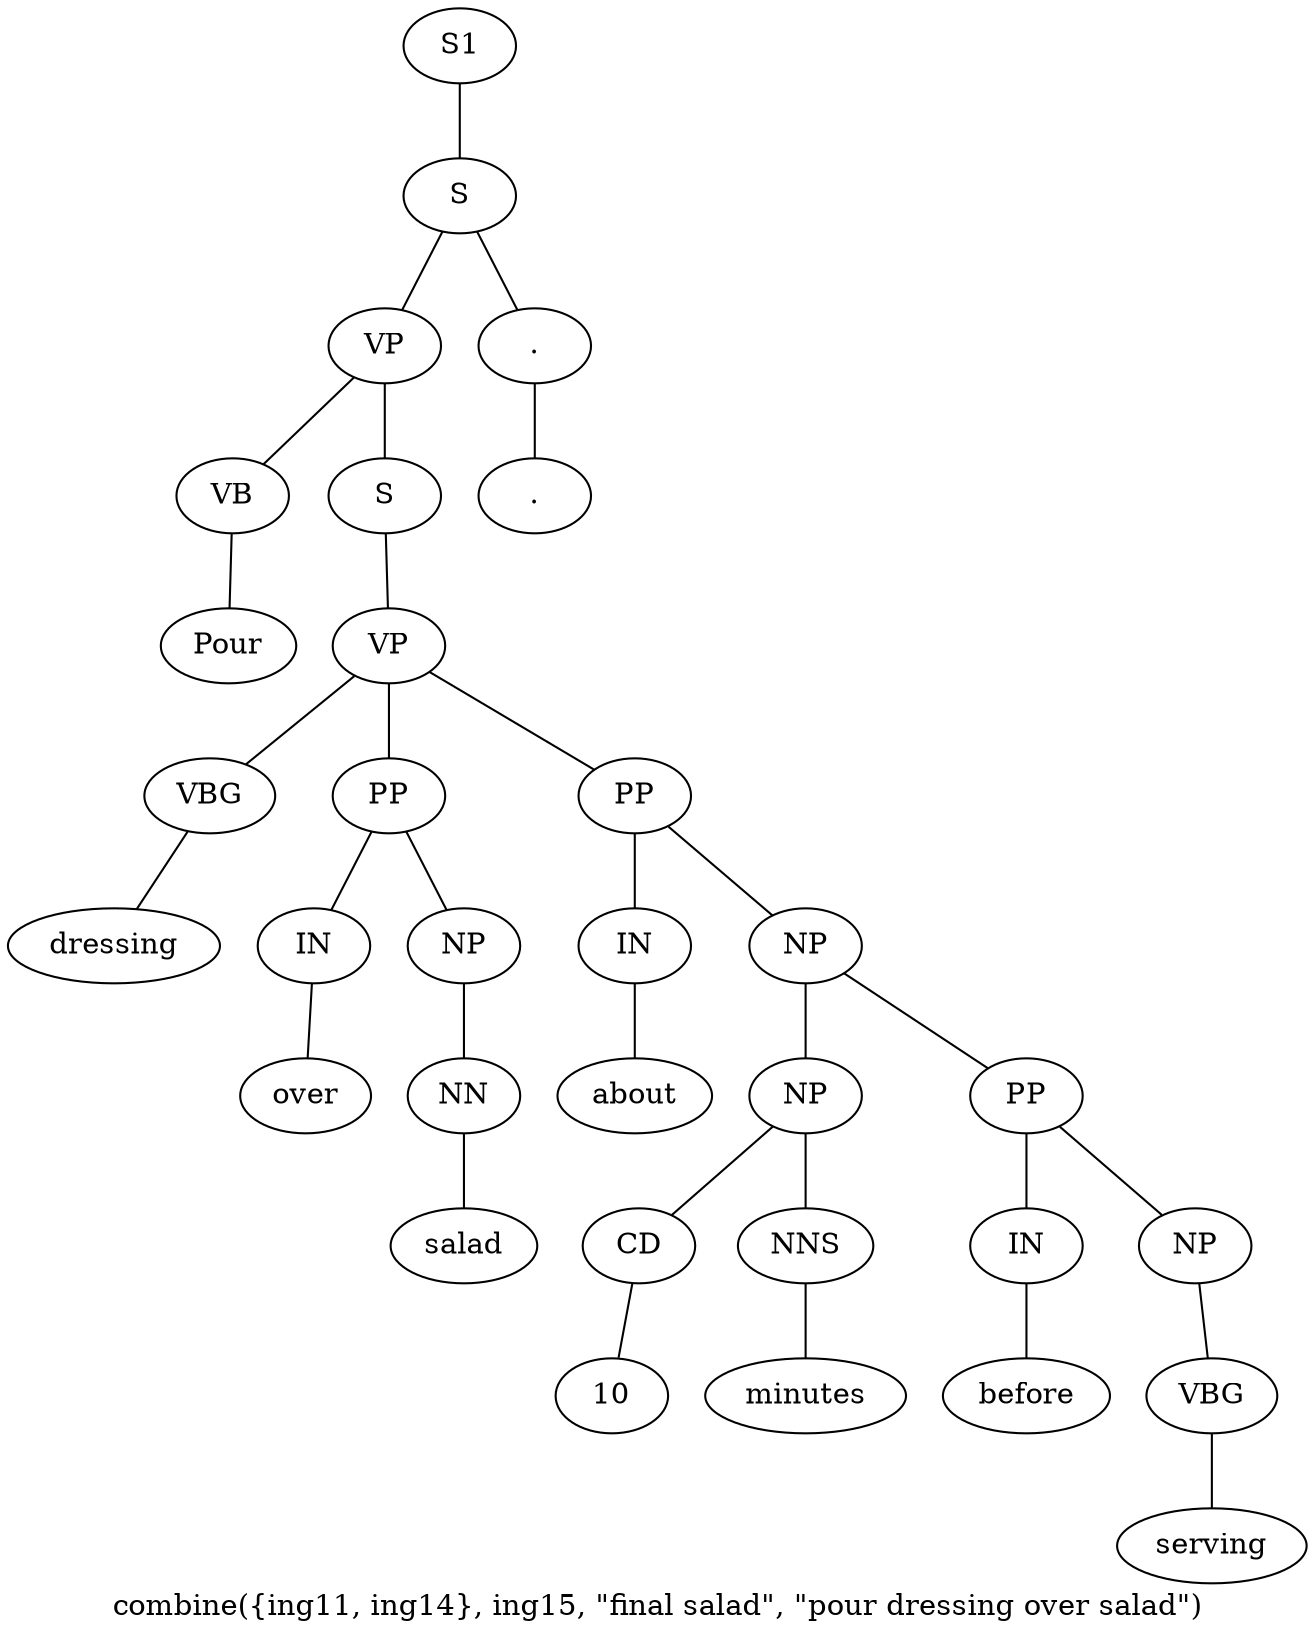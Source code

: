 graph SyntaxGraph {
	label = "combine({ing11, ing14}, ing15, \"final salad\", \"pour dressing over salad\")";
	Node0 [label="S1"];
	Node1 [label="S"];
	Node2 [label="VP"];
	Node3 [label="VB"];
	Node4 [label="Pour"];
	Node5 [label="S"];
	Node6 [label="VP"];
	Node7 [label="VBG"];
	Node8 [label="dressing"];
	Node9 [label="PP"];
	Node10 [label="IN"];
	Node11 [label="over"];
	Node12 [label="NP"];
	Node13 [label="NN"];
	Node14 [label="salad"];
	Node15 [label="PP"];
	Node16 [label="IN"];
	Node17 [label="about"];
	Node18 [label="NP"];
	Node19 [label="NP"];
	Node20 [label="CD"];
	Node21 [label="10"];
	Node22 [label="NNS"];
	Node23 [label="minutes"];
	Node24 [label="PP"];
	Node25 [label="IN"];
	Node26 [label="before"];
	Node27 [label="NP"];
	Node28 [label="VBG"];
	Node29 [label="serving"];
	Node30 [label="."];
	Node31 [label="."];

	Node0 -- Node1;
	Node1 -- Node2;
	Node1 -- Node30;
	Node2 -- Node3;
	Node2 -- Node5;
	Node3 -- Node4;
	Node5 -- Node6;
	Node6 -- Node7;
	Node6 -- Node9;
	Node6 -- Node15;
	Node7 -- Node8;
	Node9 -- Node10;
	Node9 -- Node12;
	Node10 -- Node11;
	Node12 -- Node13;
	Node13 -- Node14;
	Node15 -- Node16;
	Node15 -- Node18;
	Node16 -- Node17;
	Node18 -- Node19;
	Node18 -- Node24;
	Node19 -- Node20;
	Node19 -- Node22;
	Node20 -- Node21;
	Node22 -- Node23;
	Node24 -- Node25;
	Node24 -- Node27;
	Node25 -- Node26;
	Node27 -- Node28;
	Node28 -- Node29;
	Node30 -- Node31;
}